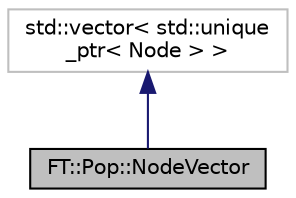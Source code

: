 digraph "FT::Pop::NodeVector"
{
 // LATEX_PDF_SIZE
  edge [fontname="Helvetica",fontsize="10",labelfontname="Helvetica",labelfontsize="10"];
  node [fontname="Helvetica",fontsize="10",shape=record];
  Node1 [label="FT::Pop::NodeVector",height=0.2,width=0.4,color="black", fillcolor="grey75", style="filled", fontcolor="black",tooltip="an extension of a vector of unique pointers to nodes"];
  Node2 -> Node1 [dir="back",color="midnightblue",fontsize="10",style="solid",fontname="Helvetica"];
  Node2 [label="std::vector\< std::unique\l_ptr\< Node \> \>",height=0.2,width=0.4,color="grey75", fillcolor="white", style="filled",tooltip="STL class."];
}

